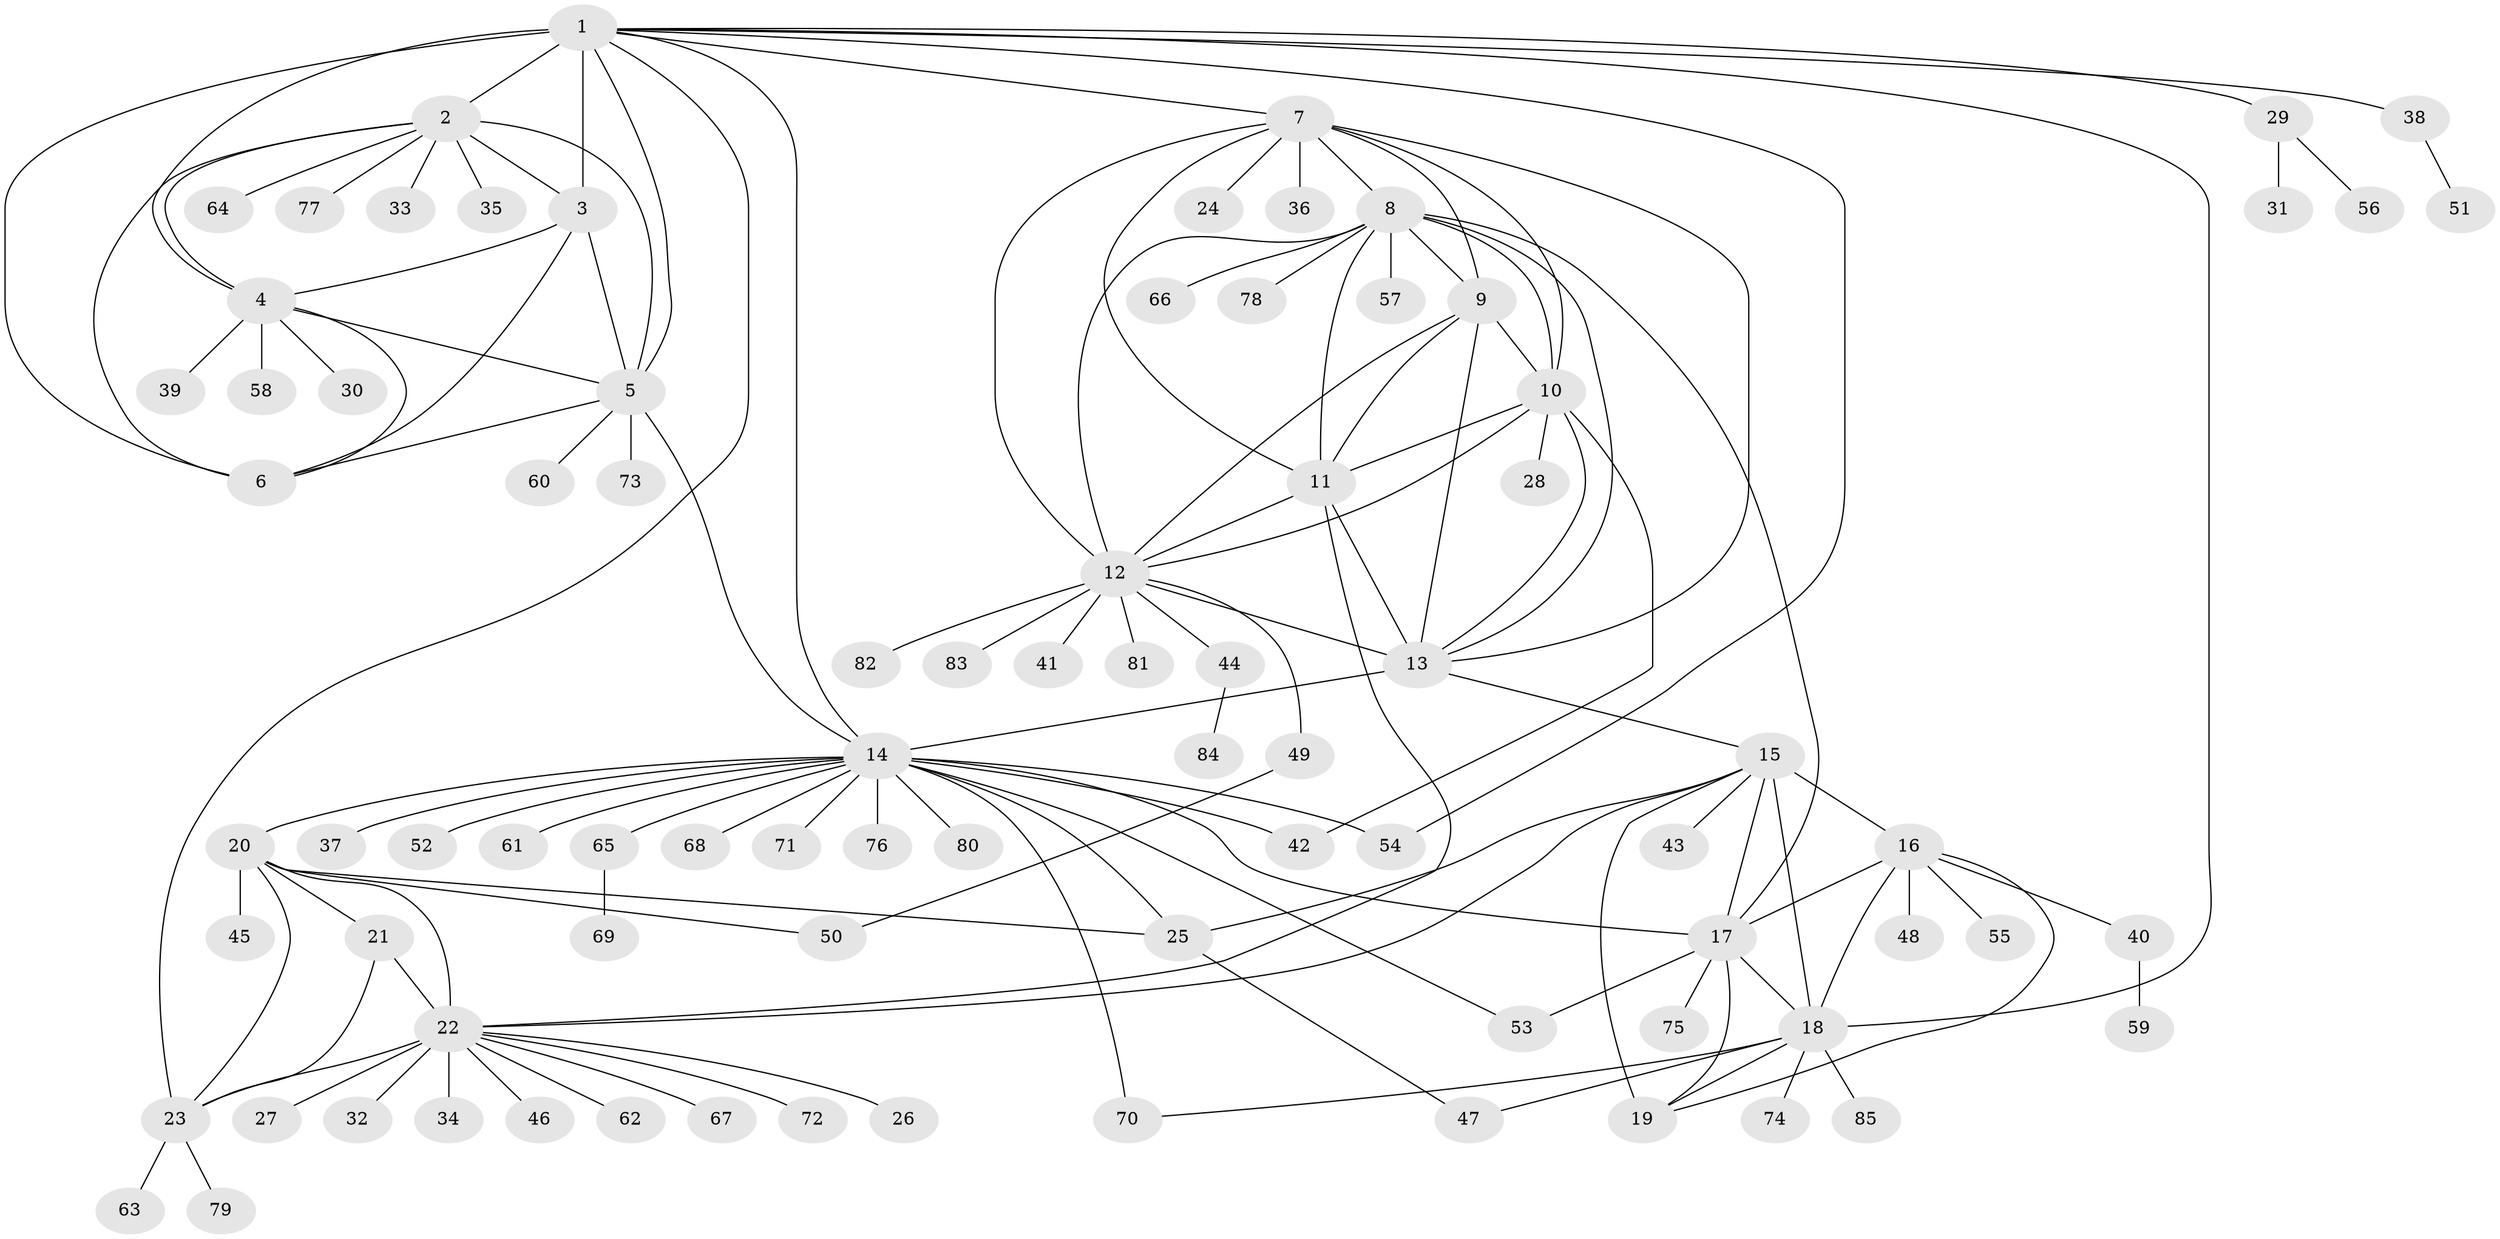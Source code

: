 // original degree distribution, {8: 0.04285714285714286, 11: 0.02857142857142857, 10: 0.07142857142857142, 9: 0.03571428571428571, 7: 0.05, 13: 0.007142857142857143, 12: 0.014285714285714285, 1: 0.5714285714285714, 4: 0.007142857142857143, 2: 0.1357142857142857, 3: 0.03571428571428571}
// Generated by graph-tools (version 1.1) at 2025/52/03/04/25 22:52:32]
// undirected, 85 vertices, 134 edges
graph export_dot {
  node [color=gray90,style=filled];
  1;
  2;
  3;
  4;
  5;
  6;
  7;
  8;
  9;
  10;
  11;
  12;
  13;
  14;
  15;
  16;
  17;
  18;
  19;
  20;
  21;
  22;
  23;
  24;
  25;
  26;
  27;
  28;
  29;
  30;
  31;
  32;
  33;
  34;
  35;
  36;
  37;
  38;
  39;
  40;
  41;
  42;
  43;
  44;
  45;
  46;
  47;
  48;
  49;
  50;
  51;
  52;
  53;
  54;
  55;
  56;
  57;
  58;
  59;
  60;
  61;
  62;
  63;
  64;
  65;
  66;
  67;
  68;
  69;
  70;
  71;
  72;
  73;
  74;
  75;
  76;
  77;
  78;
  79;
  80;
  81;
  82;
  83;
  84;
  85;
  1 -- 2 [weight=2.0];
  1 -- 3 [weight=4.0];
  1 -- 4 [weight=2.0];
  1 -- 5 [weight=2.0];
  1 -- 6 [weight=2.0];
  1 -- 7 [weight=1.0];
  1 -- 14 [weight=1.0];
  1 -- 18 [weight=1.0];
  1 -- 23 [weight=1.0];
  1 -- 29 [weight=1.0];
  1 -- 38 [weight=1.0];
  1 -- 54 [weight=1.0];
  2 -- 3 [weight=1.0];
  2 -- 4 [weight=1.0];
  2 -- 5 [weight=1.0];
  2 -- 6 [weight=1.0];
  2 -- 33 [weight=1.0];
  2 -- 35 [weight=1.0];
  2 -- 64 [weight=1.0];
  2 -- 77 [weight=1.0];
  3 -- 4 [weight=1.0];
  3 -- 5 [weight=1.0];
  3 -- 6 [weight=1.0];
  4 -- 5 [weight=1.0];
  4 -- 6 [weight=1.0];
  4 -- 30 [weight=1.0];
  4 -- 39 [weight=1.0];
  4 -- 58 [weight=1.0];
  5 -- 6 [weight=1.0];
  5 -- 14 [weight=1.0];
  5 -- 60 [weight=1.0];
  5 -- 73 [weight=1.0];
  7 -- 8 [weight=1.0];
  7 -- 9 [weight=1.0];
  7 -- 10 [weight=1.0];
  7 -- 11 [weight=1.0];
  7 -- 12 [weight=1.0];
  7 -- 13 [weight=1.0];
  7 -- 24 [weight=1.0];
  7 -- 36 [weight=1.0];
  8 -- 9 [weight=1.0];
  8 -- 10 [weight=1.0];
  8 -- 11 [weight=1.0];
  8 -- 12 [weight=1.0];
  8 -- 13 [weight=1.0];
  8 -- 17 [weight=1.0];
  8 -- 57 [weight=1.0];
  8 -- 66 [weight=1.0];
  8 -- 78 [weight=1.0];
  9 -- 10 [weight=1.0];
  9 -- 11 [weight=1.0];
  9 -- 12 [weight=1.0];
  9 -- 13 [weight=4.0];
  10 -- 11 [weight=1.0];
  10 -- 12 [weight=1.0];
  10 -- 13 [weight=1.0];
  10 -- 28 [weight=1.0];
  10 -- 42 [weight=2.0];
  11 -- 12 [weight=1.0];
  11 -- 13 [weight=1.0];
  11 -- 22 [weight=1.0];
  12 -- 13 [weight=1.0];
  12 -- 41 [weight=1.0];
  12 -- 44 [weight=1.0];
  12 -- 49 [weight=1.0];
  12 -- 81 [weight=1.0];
  12 -- 82 [weight=1.0];
  12 -- 83 [weight=1.0];
  13 -- 14 [weight=1.0];
  13 -- 15 [weight=1.0];
  14 -- 17 [weight=1.0];
  14 -- 20 [weight=1.0];
  14 -- 25 [weight=1.0];
  14 -- 37 [weight=1.0];
  14 -- 42 [weight=1.0];
  14 -- 52 [weight=1.0];
  14 -- 53 [weight=1.0];
  14 -- 54 [weight=1.0];
  14 -- 61 [weight=1.0];
  14 -- 65 [weight=1.0];
  14 -- 68 [weight=1.0];
  14 -- 70 [weight=1.0];
  14 -- 71 [weight=1.0];
  14 -- 76 [weight=3.0];
  14 -- 80 [weight=1.0];
  15 -- 16 [weight=3.0];
  15 -- 17 [weight=3.0];
  15 -- 18 [weight=3.0];
  15 -- 19 [weight=3.0];
  15 -- 22 [weight=1.0];
  15 -- 25 [weight=1.0];
  15 -- 43 [weight=1.0];
  16 -- 17 [weight=1.0];
  16 -- 18 [weight=1.0];
  16 -- 19 [weight=1.0];
  16 -- 40 [weight=1.0];
  16 -- 48 [weight=1.0];
  16 -- 55 [weight=1.0];
  17 -- 18 [weight=1.0];
  17 -- 19 [weight=1.0];
  17 -- 53 [weight=1.0];
  17 -- 75 [weight=1.0];
  18 -- 19 [weight=1.0];
  18 -- 47 [weight=1.0];
  18 -- 70 [weight=1.0];
  18 -- 74 [weight=1.0];
  18 -- 85 [weight=1.0];
  20 -- 21 [weight=1.0];
  20 -- 22 [weight=4.0];
  20 -- 23 [weight=1.0];
  20 -- 25 [weight=1.0];
  20 -- 45 [weight=1.0];
  20 -- 50 [weight=1.0];
  21 -- 22 [weight=4.0];
  21 -- 23 [weight=1.0];
  22 -- 23 [weight=4.0];
  22 -- 26 [weight=1.0];
  22 -- 27 [weight=1.0];
  22 -- 32 [weight=1.0];
  22 -- 34 [weight=1.0];
  22 -- 46 [weight=3.0];
  22 -- 62 [weight=1.0];
  22 -- 67 [weight=1.0];
  22 -- 72 [weight=1.0];
  23 -- 63 [weight=1.0];
  23 -- 79 [weight=1.0];
  25 -- 47 [weight=1.0];
  29 -- 31 [weight=1.0];
  29 -- 56 [weight=1.0];
  38 -- 51 [weight=1.0];
  40 -- 59 [weight=1.0];
  44 -- 84 [weight=1.0];
  49 -- 50 [weight=1.0];
  65 -- 69 [weight=1.0];
}
